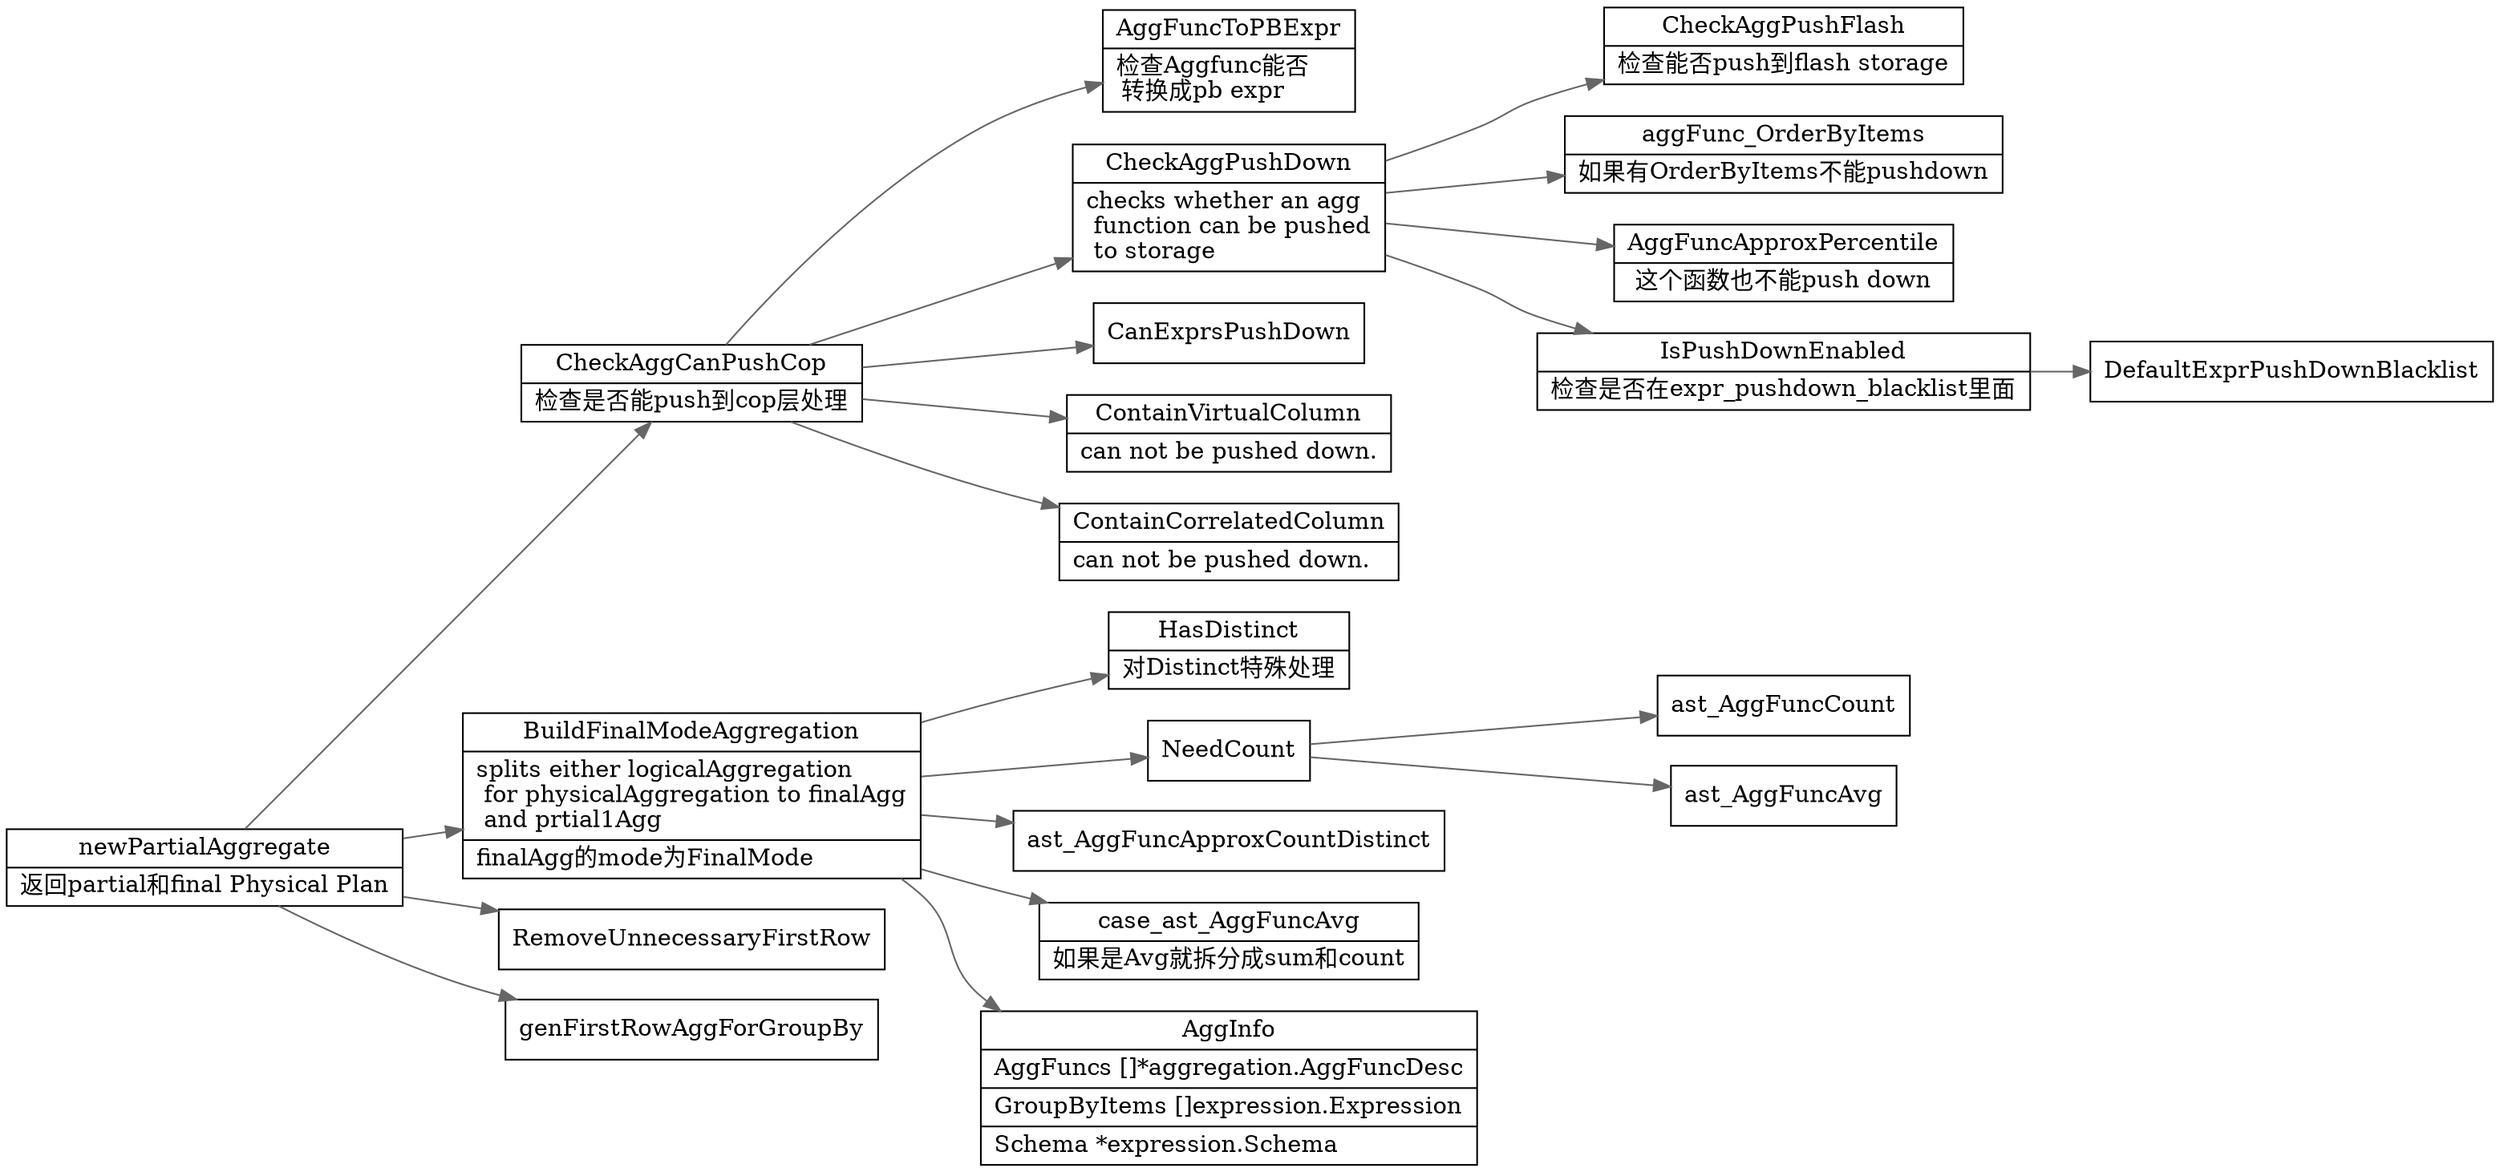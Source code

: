 digraph newPartialAggregate {
  node[shape=box];
  edge[color=gray40];
  newrank=true;
  rankdir=LR;

  newPartialAggregate[
    shape="record";
    label="{{
      newPartialAggregate|
      返回partial和final Physical Plan\l
    }}"];

  newPartialAggregate -> {
    CheckAggCanPushCop;
    BuildFinalModeAggregation;
    RemoveUnnecessaryFirstRow;
    genFirstRowAggForGroupBy;
  }
  CheckAggCanPushCop[
    shape="record";
    label="{{
      CheckAggCanPushCop|
      检查是否能push到cop层处理\l
    }}"];
  CheckAggCanPushCop -> {
    AggFuncToPBExpr;
    CheckAggPushDown;
    CanExprsPushDown;
    ContainVirtualColumn;
    ContainCorrelatedColumn;
    CanExprsPushDown;
  }
  ContainVirtualColumn[
    shape="record";
    label="{{
      ContainVirtualColumn|
           can not be pushed down.\l
    }}"];
  ContainCorrelatedColumn[
    shape="record";
    label="{{
      ContainCorrelatedColumn|
           can not be pushed down.\l
    }}"];
  AggFuncToPBExpr[
    shape="record";
    label="{{
      AggFuncToPBExpr|
      检查Aggfunc能否\l 
      转换成pb expr\l
    }}"];
  CheckAggPushDown[
    shape="record";
    label="{{
      CheckAggPushDown|
      checks whether an agg\l 
      function can be pushed\l
      to storage\l
    }}"];
  CheckAggPushFlash[
    shape="record";
    label="{{
      CheckAggPushFlash|
      检查能否push到flash storage
    }}"];

  CheckAggPushDown -> {
    aggFunc_OrderByItems;
    AggFuncApproxPercentile;
    CheckAggPushFlash;
    IsPushDownEnabled;
  }
  aggFunc_OrderByItems[
    shape="record";
    label="{{
      aggFunc_OrderByItems|
      如果有OrderByItems不能pushdown
    }}"];
  AggFuncApproxPercentile[
    shape="record";
    label="{{
      AggFuncApproxPercentile|
      这个函数也不能push down
    }}"];
  IsPushDownEnabled[
    shape="record";
    label="{{
      IsPushDownEnabled|
      检查是否在expr_pushdown_blacklist里面
    }}"];
  IsPushDownEnabled -> DefaultExprPushDownBlacklist;

  BuildFinalModeAggregation[
    shape="record";
    label="{{
      BuildFinalModeAggregation|
      splits either logicalAggregation\l
      for physicalAggregation to finalAgg\l
      and prtial1Agg\l|
      finalAgg的mode为FinalMode\l
    }}"];

  HasDistinct[
    shape="record";
    label="{{
      HasDistinct|
      对Distinct特殊处理\l
    }}"];

  BuildFinalModeAggregation -> {
    HasDistinct;
    NeedCount;
    ast_AggFuncApproxCountDistinct;
    case_ast_AggFuncAvg;
    AggInfo;
  }
  AggInfo[
    shape="record";
    label="{{
      AggInfo|
	      AggFuncs     []*aggregation.AggFuncDesc\l|
	      GroupByItems []expression.Expression\l|
	      Schema       *expression.Schema\l
    }}"];
  case_ast_AggFuncAvg[
    shape="record";
    label="{{
      case_ast_AggFuncAvg|
      如果是Avg就拆分成sum和count
    }}"];

  NeedCount -> {
    ast_AggFuncCount;
    ast_AggFuncAvg;
  }
}
